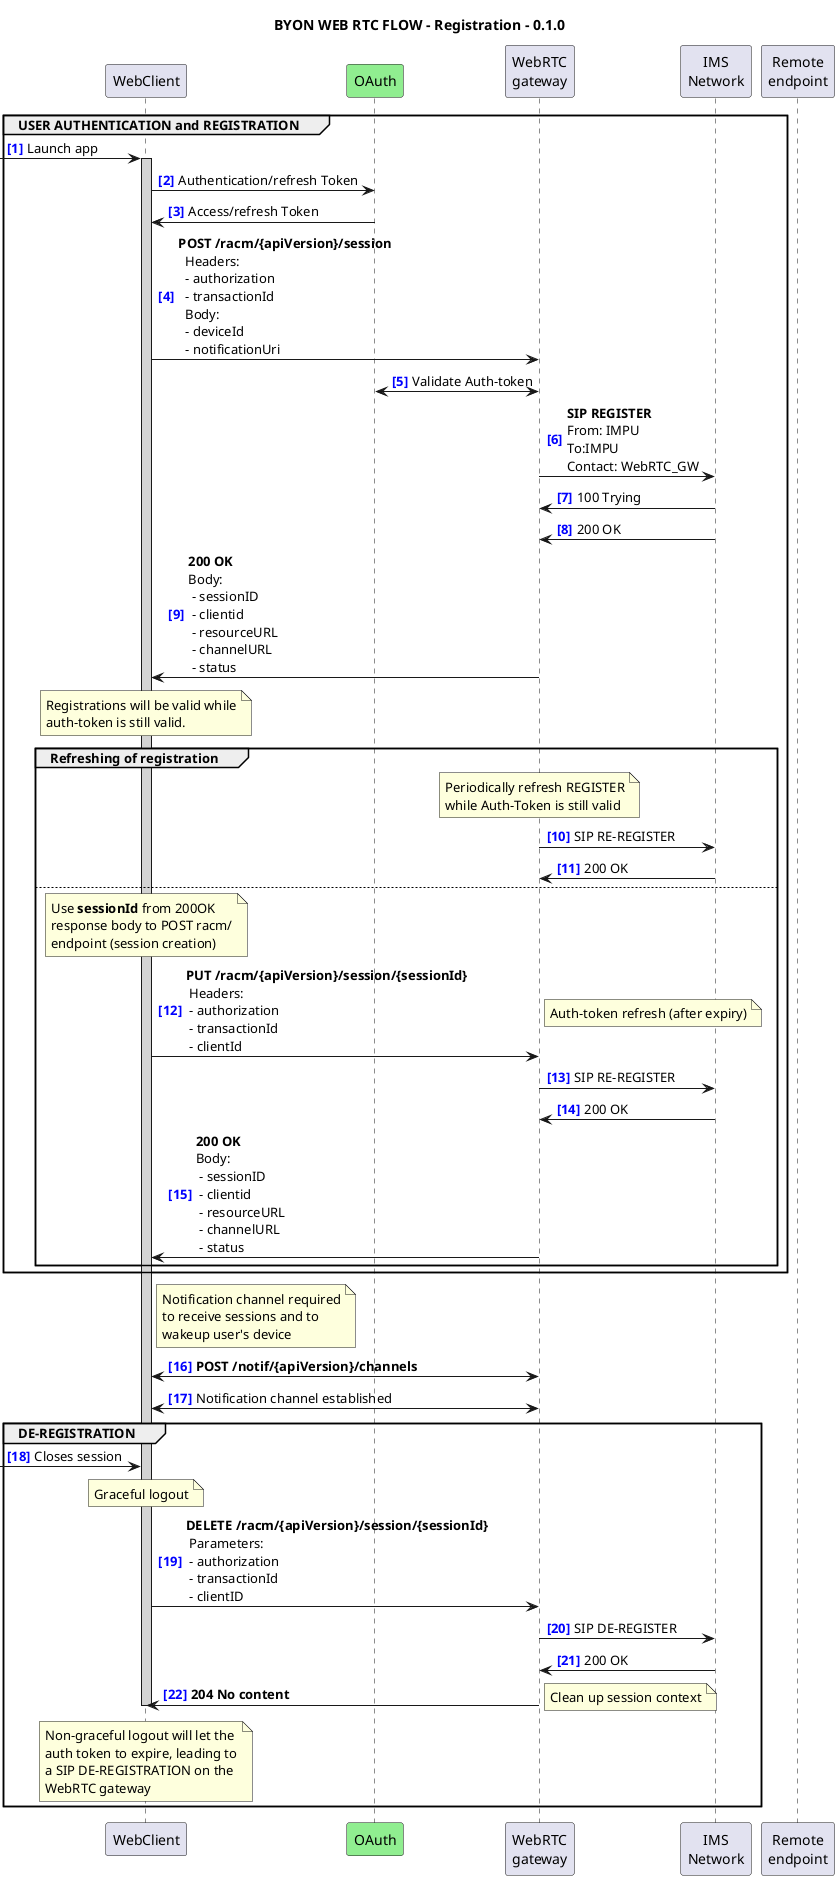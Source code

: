 @startuml BYON Registration 0.1.0

title "BYON WEB RTC FLOW - Registration - 0.1.0"
autonumber "<font color=blue><b>[0]"


participant WebClient
participant OAuth #LightGreen
participant "WebRTC\ngateway" as WebRTC_GW
participant "IMS\nNetwork" as IMS_Network
participant "Remote\nendpoint" as RemoteEndpoint

' --- USER AUTHENTICATION and REGISTRATION
group USER AUTHENTICATION and REGISTRATION

[-> WebClient: Launch app
activate WebClient #LightGray

WebClient -> OAuth: Authentication/refresh Token
OAuth -> WebClient: Access/refresh Token
WebClient -> WebRTC_GW: **POST /racm/{apiVersion}/session**\n\
  Headers: \n\
  - authorization \n\
  - transactionId \n\
  Body: \n\
  - deviceId \n\
  - notificationUri

WebRTC_GW <-> OAuth: Validate Auth-token
WebRTC_GW -> IMS_Network: **SIP REGISTER**\nFrom: IMPU\nTo:IMPU\nContact: WebRTC_GW
IMS_Network -> WebRTC_GW: 100 Trying
IMS_Network -> WebRTC_GW: 200 OK
WebRTC_GW -> WebClient: **200 OK**\nBody:\n - sessionID\n - clientid\n - resourceURL\n - channelURL\n - status
note over WebClient
  Registrations will be valid while
  auth-token is still valid.
end note

' --- Refreshing of registration
group Refreshing of registration
  note over WebRTC_GW
   Periodically refresh REGISTER
   while Auth-Token is still valid
  end note
  WebRTC_GW -> IMS_Network: SIP RE-REGISTER
  IMS_Network -> WebRTC_GW: 200 OK

else
note over WebClient
  Use **sessionId** from 200OK
  response body to POST racm/
  endpoint (session creation)
end note
WebClient -> WebRTC_GW: **PUT /racm/{apiVersion}/session/{sessionId}** \n\
 Headers: \n\
 - authorization \n\
 - transactionId \n\
 - clientId

note right
  Auth-token refresh (after expiry)
end note
WebRTC_GW -> IMS_Network: SIP RE-REGISTER
IMS_Network -> WebRTC_GW: 200 OK
WebRTC_GW -> WebClient: **200 OK**\nBody:\n - sessionID\n - clientid\n - resourceURL\n - channelURL\n - status
end
end

note right WebClient
  Notification channel required
  to receive sessions and to
  wakeup user's device
end note

WebClient <-> WebRTC_GW: **POST /notif/{apiVersion}/channels**
WebClient <-> WebRTC_GW <<wsStyle>>: Notification channel established

' --- DE-REGISTRATION
group DE-REGISTRATION

[-> WebClient: Closes session

note over WebClient
  Graceful logout
end note
WebClient -> WebRTC_GW: **DELETE /racm/{apiVersion}/session/{sessionId}** \n\
 Parameters: \n - authorization\n - transactionId\n - clientID
WebRTC_GW -> IMS_Network: SIP DE-REGISTER
IMS_Network -> WebRTC_GW: 200 OK
WebRTC_GW -> WebClient: **204 No content**
      note right: Clean up session context
      
deactivate WebClient

note over WebClient
  Non-graceful logout will let the
  auth token to expire, leading to
  a SIP DE-REGISTRATION on the
  WebRTC gateway
end note
end 

@enduml
